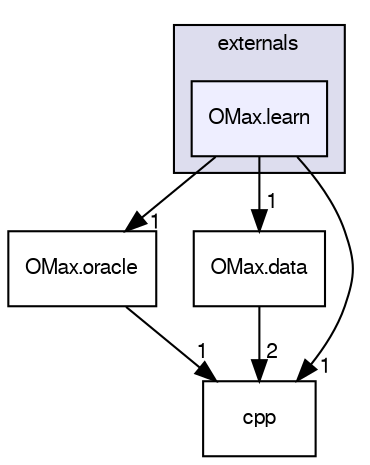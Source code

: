 digraph G {
  bgcolor=transparent;
  compound=true
  node [ fontsize="10", fontname="FreeSans"];
  edge [ labelfontsize="10", labelfontname="FreeSans"];
  subgraph clusterdir_e8250d0a5be738ae169816400d03bf45 {
    graph [ bgcolor="#ddddee", pencolor="black", label="externals" fontname="FreeSans", fontsize="10", URL="dir_e8250d0a5be738ae169816400d03bf45.html"]
  dir_5475131732a384334b895a592c0c0160 [shape=box, label="OMax.learn", style="filled", fillcolor="#eeeeff", pencolor="black", URL="dir_5475131732a384334b895a592c0c0160.html"];
  }
  dir_95bdf6215241184888c1fd451a6b1f2a [shape=box label="OMax.oracle" URL="dir_95bdf6215241184888c1fd451a6b1f2a.html"];
  dir_a5cfd844215523777e1176680ff3ec1e [shape=box label="OMax.data" URL="dir_a5cfd844215523777e1176680ff3ec1e.html"];
  dir_bc5a9248bf4fe98448844334faba2c26 [shape=box label="cpp" URL="dir_bc5a9248bf4fe98448844334faba2c26.html"];
  dir_95bdf6215241184888c1fd451a6b1f2a->dir_bc5a9248bf4fe98448844334faba2c26 [headlabel="1", labeldistance=1.5 headhref="dir_000008_000013.html"];
  dir_a5cfd844215523777e1176680ff3ec1e->dir_bc5a9248bf4fe98448844334faba2c26 [headlabel="2", labeldistance=1.5 headhref="dir_000005_000013.html"];
  dir_5475131732a384334b895a592c0c0160->dir_95bdf6215241184888c1fd451a6b1f2a [headlabel="1", labeldistance=1.5 headhref="dir_000007_000008.html"];
  dir_5475131732a384334b895a592c0c0160->dir_a5cfd844215523777e1176680ff3ec1e [headlabel="1", labeldistance=1.5 headhref="dir_000007_000005.html"];
  dir_5475131732a384334b895a592c0c0160->dir_bc5a9248bf4fe98448844334faba2c26 [headlabel="1", labeldistance=1.5 headhref="dir_000007_000013.html"];
}

